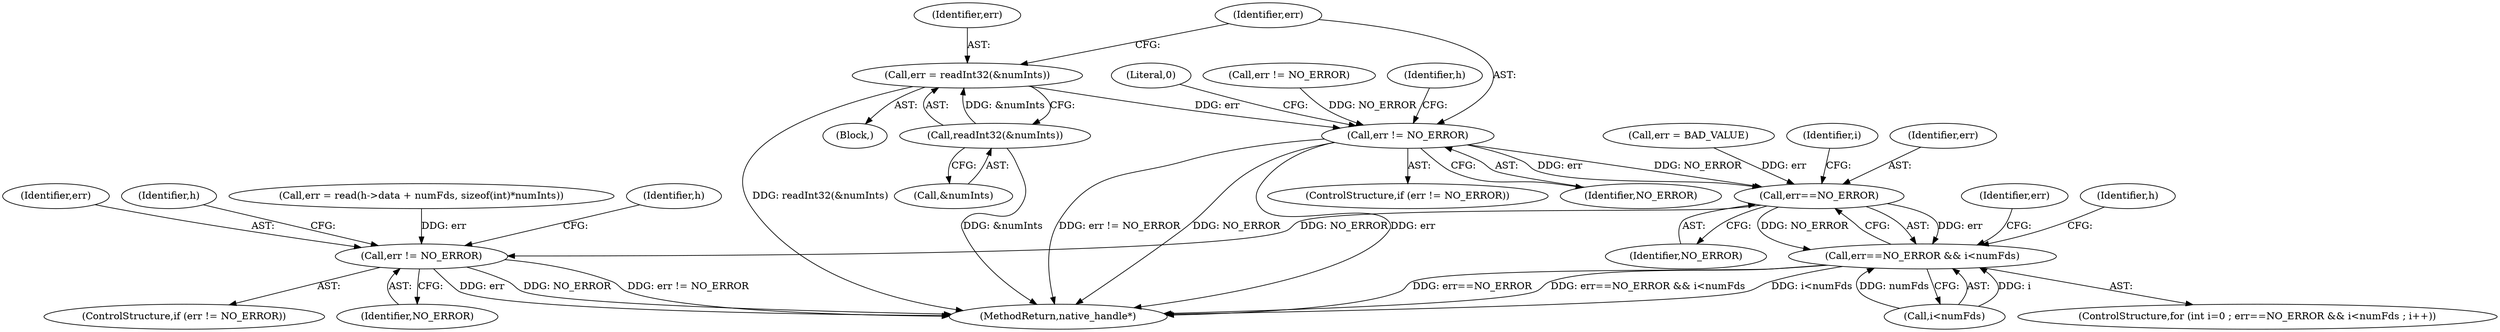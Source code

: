 digraph "0_Android_54cb02ad733fb71b1bdf78590428817fb780aff8@API" {
"1000116" [label="(Call,err = readInt32(&numInts))"];
"1000118" [label="(Call,readInt32(&numInts))"];
"1000122" [label="(Call,err != NO_ERROR)"];
"1000145" [label="(Call,err==NO_ERROR)"];
"1000144" [label="(Call,err==NO_ERROR && i<numFds)"];
"1000186" [label="(Call,err != NO_ERROR)"];
"1000122" [label="(Call,err != NO_ERROR)"];
"1000117" [label="(Identifier,err)"];
"1000186" [label="(Call,err != NO_ERROR)"];
"1000116" [label="(Call,err = readInt32(&numInts))"];
"1000118" [label="(Call,readInt32(&numInts))"];
"1000119" [label="(Call,&numInts)"];
"1000191" [label="(Identifier,h)"];
"1000121" [label="(ControlStructure,if (err != NO_ERROR))"];
"1000139" [label="(ControlStructure,for (int i=0 ; err==NO_ERROR && i<numFds ; i++))"];
"1000144" [label="(Call,err==NO_ERROR && i<numFds)"];
"1000111" [label="(Call,err != NO_ERROR)"];
"1000174" [label="(Identifier,err)"];
"1000185" [label="(ControlStructure,if (err != NO_ERROR))"];
"1000157" [label="(Identifier,h)"];
"1000173" [label="(Call,err = read(h->data + numFds, sizeof(int)*numInts))"];
"1000147" [label="(Identifier,NO_ERROR)"];
"1000198" [label="(Identifier,h)"];
"1000145" [label="(Call,err==NO_ERROR)"];
"1000101" [label="(Block,)"];
"1000126" [label="(Literal,0)"];
"1000170" [label="(Call,err = BAD_VALUE)"];
"1000123" [label="(Identifier,err)"];
"1000199" [label="(MethodReturn,native_handle*)"];
"1000149" [label="(Identifier,i)"];
"1000124" [label="(Identifier,NO_ERROR)"];
"1000187" [label="(Identifier,err)"];
"1000129" [label="(Identifier,h)"];
"1000146" [label="(Identifier,err)"];
"1000188" [label="(Identifier,NO_ERROR)"];
"1000148" [label="(Call,i<numFds)"];
"1000116" -> "1000101"  [label="AST: "];
"1000116" -> "1000118"  [label="CFG: "];
"1000117" -> "1000116"  [label="AST: "];
"1000118" -> "1000116"  [label="AST: "];
"1000123" -> "1000116"  [label="CFG: "];
"1000116" -> "1000199"  [label="DDG: readInt32(&numInts)"];
"1000118" -> "1000116"  [label="DDG: &numInts"];
"1000116" -> "1000122"  [label="DDG: err"];
"1000118" -> "1000119"  [label="CFG: "];
"1000119" -> "1000118"  [label="AST: "];
"1000118" -> "1000199"  [label="DDG: &numInts"];
"1000122" -> "1000121"  [label="AST: "];
"1000122" -> "1000124"  [label="CFG: "];
"1000123" -> "1000122"  [label="AST: "];
"1000124" -> "1000122"  [label="AST: "];
"1000126" -> "1000122"  [label="CFG: "];
"1000129" -> "1000122"  [label="CFG: "];
"1000122" -> "1000199"  [label="DDG: err"];
"1000122" -> "1000199"  [label="DDG: err != NO_ERROR"];
"1000122" -> "1000199"  [label="DDG: NO_ERROR"];
"1000111" -> "1000122"  [label="DDG: NO_ERROR"];
"1000122" -> "1000145"  [label="DDG: err"];
"1000122" -> "1000145"  [label="DDG: NO_ERROR"];
"1000145" -> "1000144"  [label="AST: "];
"1000145" -> "1000147"  [label="CFG: "];
"1000146" -> "1000145"  [label="AST: "];
"1000147" -> "1000145"  [label="AST: "];
"1000149" -> "1000145"  [label="CFG: "];
"1000144" -> "1000145"  [label="CFG: "];
"1000145" -> "1000144"  [label="DDG: err"];
"1000145" -> "1000144"  [label="DDG: NO_ERROR"];
"1000170" -> "1000145"  [label="DDG: err"];
"1000145" -> "1000186"  [label="DDG: NO_ERROR"];
"1000144" -> "1000139"  [label="AST: "];
"1000144" -> "1000148"  [label="CFG: "];
"1000148" -> "1000144"  [label="AST: "];
"1000157" -> "1000144"  [label="CFG: "];
"1000174" -> "1000144"  [label="CFG: "];
"1000144" -> "1000199"  [label="DDG: err==NO_ERROR && i<numFds"];
"1000144" -> "1000199"  [label="DDG: i<numFds"];
"1000144" -> "1000199"  [label="DDG: err==NO_ERROR"];
"1000148" -> "1000144"  [label="DDG: i"];
"1000148" -> "1000144"  [label="DDG: numFds"];
"1000186" -> "1000185"  [label="AST: "];
"1000186" -> "1000188"  [label="CFG: "];
"1000187" -> "1000186"  [label="AST: "];
"1000188" -> "1000186"  [label="AST: "];
"1000191" -> "1000186"  [label="CFG: "];
"1000198" -> "1000186"  [label="CFG: "];
"1000186" -> "1000199"  [label="DDG: NO_ERROR"];
"1000186" -> "1000199"  [label="DDG: err != NO_ERROR"];
"1000186" -> "1000199"  [label="DDG: err"];
"1000173" -> "1000186"  [label="DDG: err"];
}

